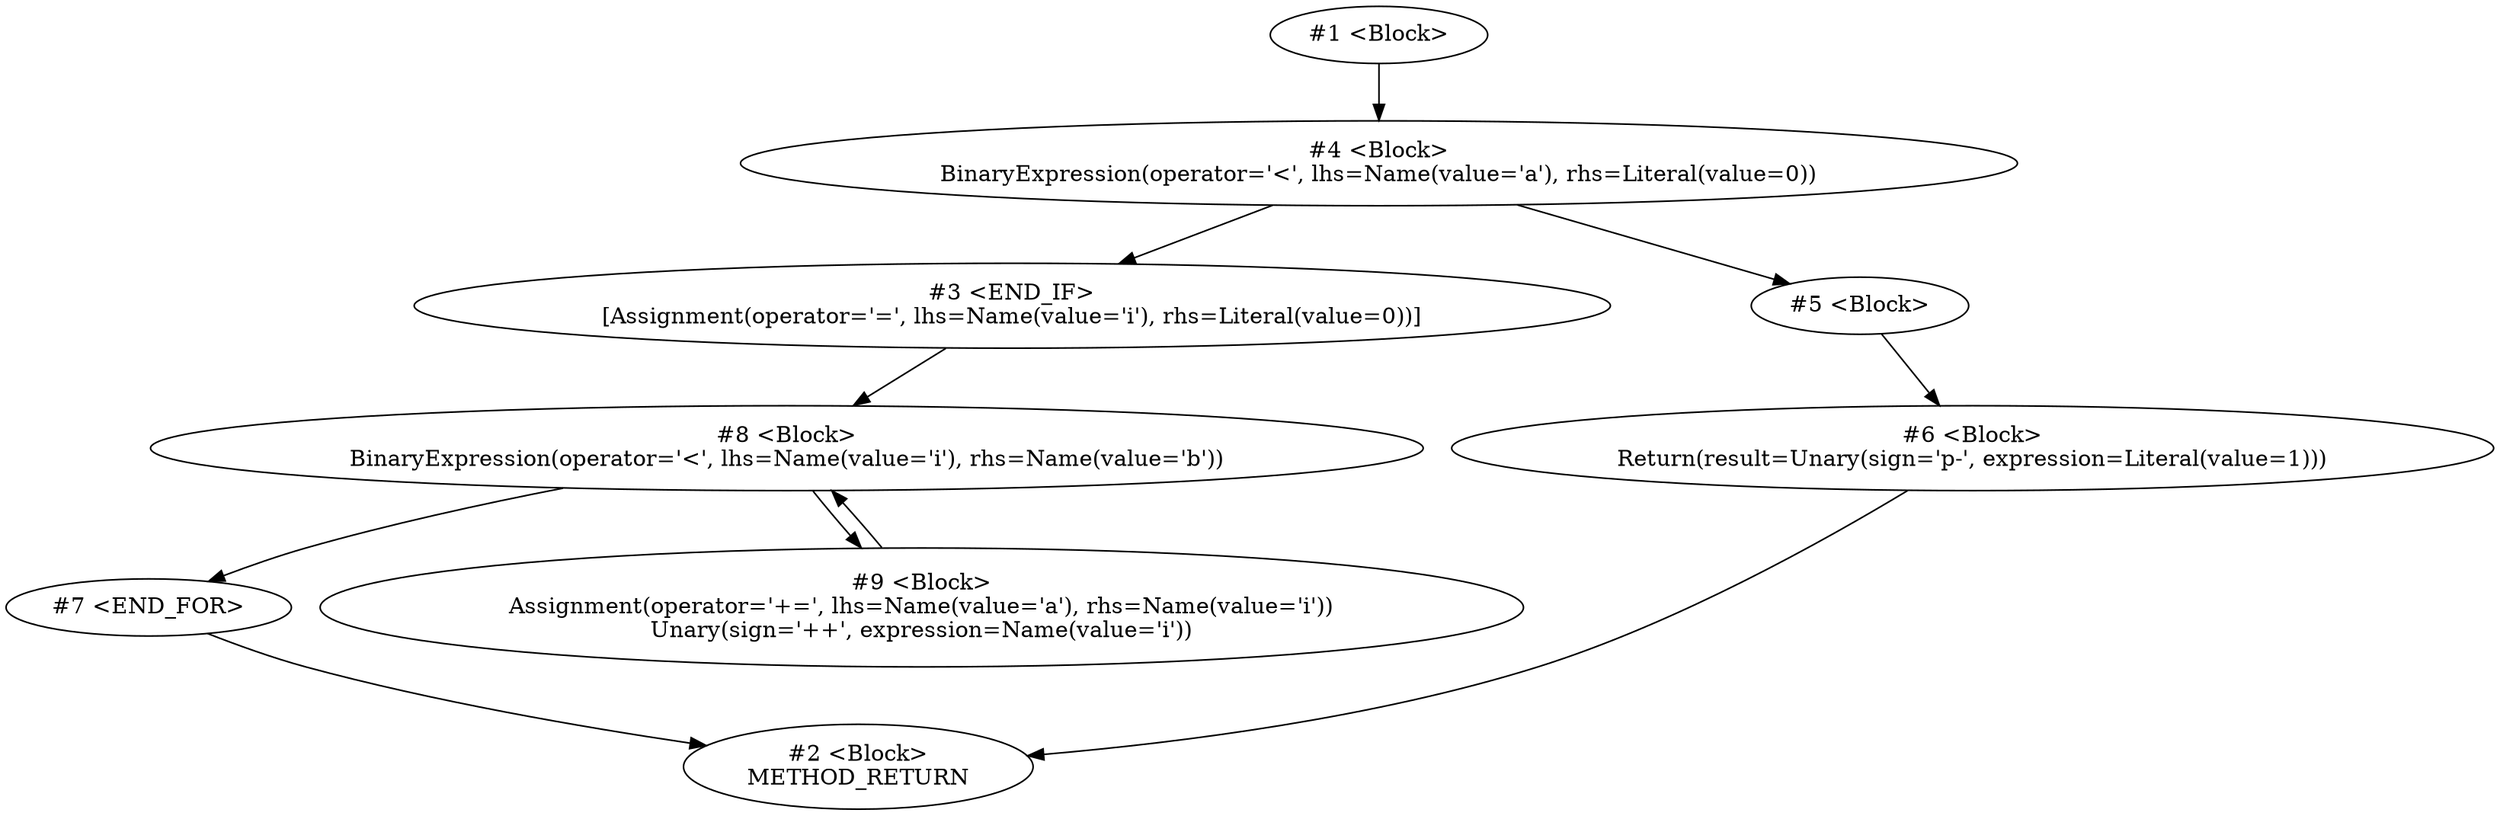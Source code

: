 strict digraph  {
1 [label="#1 &lt;Block&gt;\n"];
4 [label="#4 &lt;Block&gt;\nBinaryExpression(operator='<', lhs=Name(value='a'), rhs=Literal(value=0))"];
2 [label="#2 &lt;Block&gt;\nMETHOD_RETURN"];
3 [label="#3 &lt;END_IF&gt;\n[Assignment(operator='=', lhs=Name(value='i'), rhs=Literal(value=0))]"];
8 [label="#8 &lt;Block&gt;\nBinaryExpression(operator='<', lhs=Name(value='i'), rhs=Name(value='b'))"];
5 [label="#5 &lt;Block&gt;\n"];
6 [label="#6 &lt;Block&gt;\nReturn(result=Unary(sign='p-', expression=Literal(value=1)))"];
7 [label="#7 &lt;END_FOR&gt;\n"];
9 [label="#9 &lt;Block&gt;\nAssignment(operator='+=', lhs=Name(value='a'), rhs=Name(value='i'))\nUnary(sign='++', expression=Name(value='i'))"];
1 -> 4;
4 -> 5;
4 -> 3;
3 -> 8;
8 -> 9;
8 -> 7;
5 -> 6;
6 -> 2;
7 -> 2;
9 -> 8;
}
